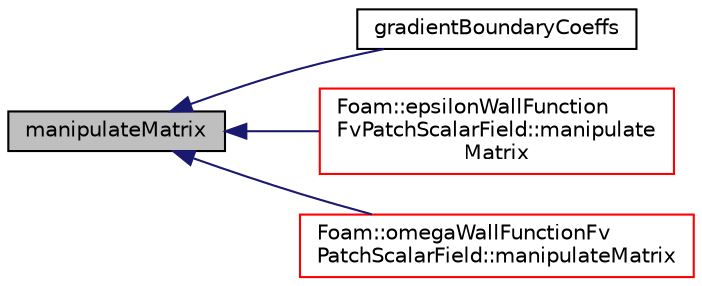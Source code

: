 digraph "manipulateMatrix"
{
  bgcolor="transparent";
  edge [fontname="Helvetica",fontsize="10",labelfontname="Helvetica",labelfontsize="10"];
  node [fontname="Helvetica",fontsize="10",shape=record];
  rankdir="LR";
  Node2812 [label="manipulateMatrix",height=0.2,width=0.4,color="black", fillcolor="grey75", style="filled", fontcolor="black"];
  Node2812 -> Node2813 [dir="back",color="midnightblue",fontsize="10",style="solid",fontname="Helvetica"];
  Node2813 [label="gradientBoundaryCoeffs",height=0.2,width=0.4,color="black",URL="$a23169.html#ac7b65e2f43671830c727efe609613877",tooltip="Return the matrix source coefficients corresponding to the. "];
  Node2812 -> Node2814 [dir="back",color="midnightblue",fontsize="10",style="solid",fontname="Helvetica"];
  Node2814 [label="Foam::epsilonWallFunction\lFvPatchScalarField::manipulate\lMatrix",height=0.2,width=0.4,color="red",URL="$a32129.html#a3f0cafc1e1afd9a71ada8385e3fa343a",tooltip="Manipulate matrix. "];
  Node2812 -> Node2818 [dir="back",color="midnightblue",fontsize="10",style="solid",fontname="Helvetica"];
  Node2818 [label="Foam::omegaWallFunctionFv\lPatchScalarField::manipulateMatrix",height=0.2,width=0.4,color="red",URL="$a32181.html#a3f0cafc1e1afd9a71ada8385e3fa343a",tooltip="Manipulate matrix. "];
}

